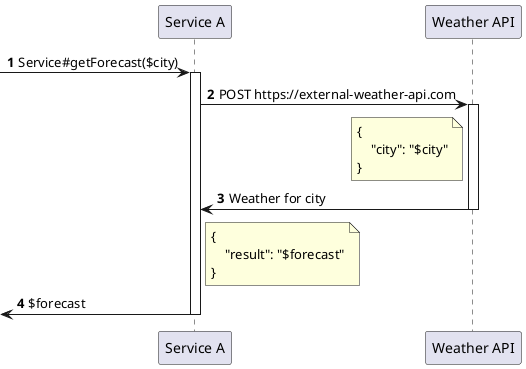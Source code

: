 @startuml
autonumber

participant a as "Service A"
participant w as "Weather API"
-> a++: Service#getForecast($city)
a -> w++: POST https://external-weather-api.com
note left w
{
    "city": "$city"
}
end note
w -> a--: Weather for city
note right a
{
    "result": "$forecast"
}
end note
<- a--: $forecast
@enduml